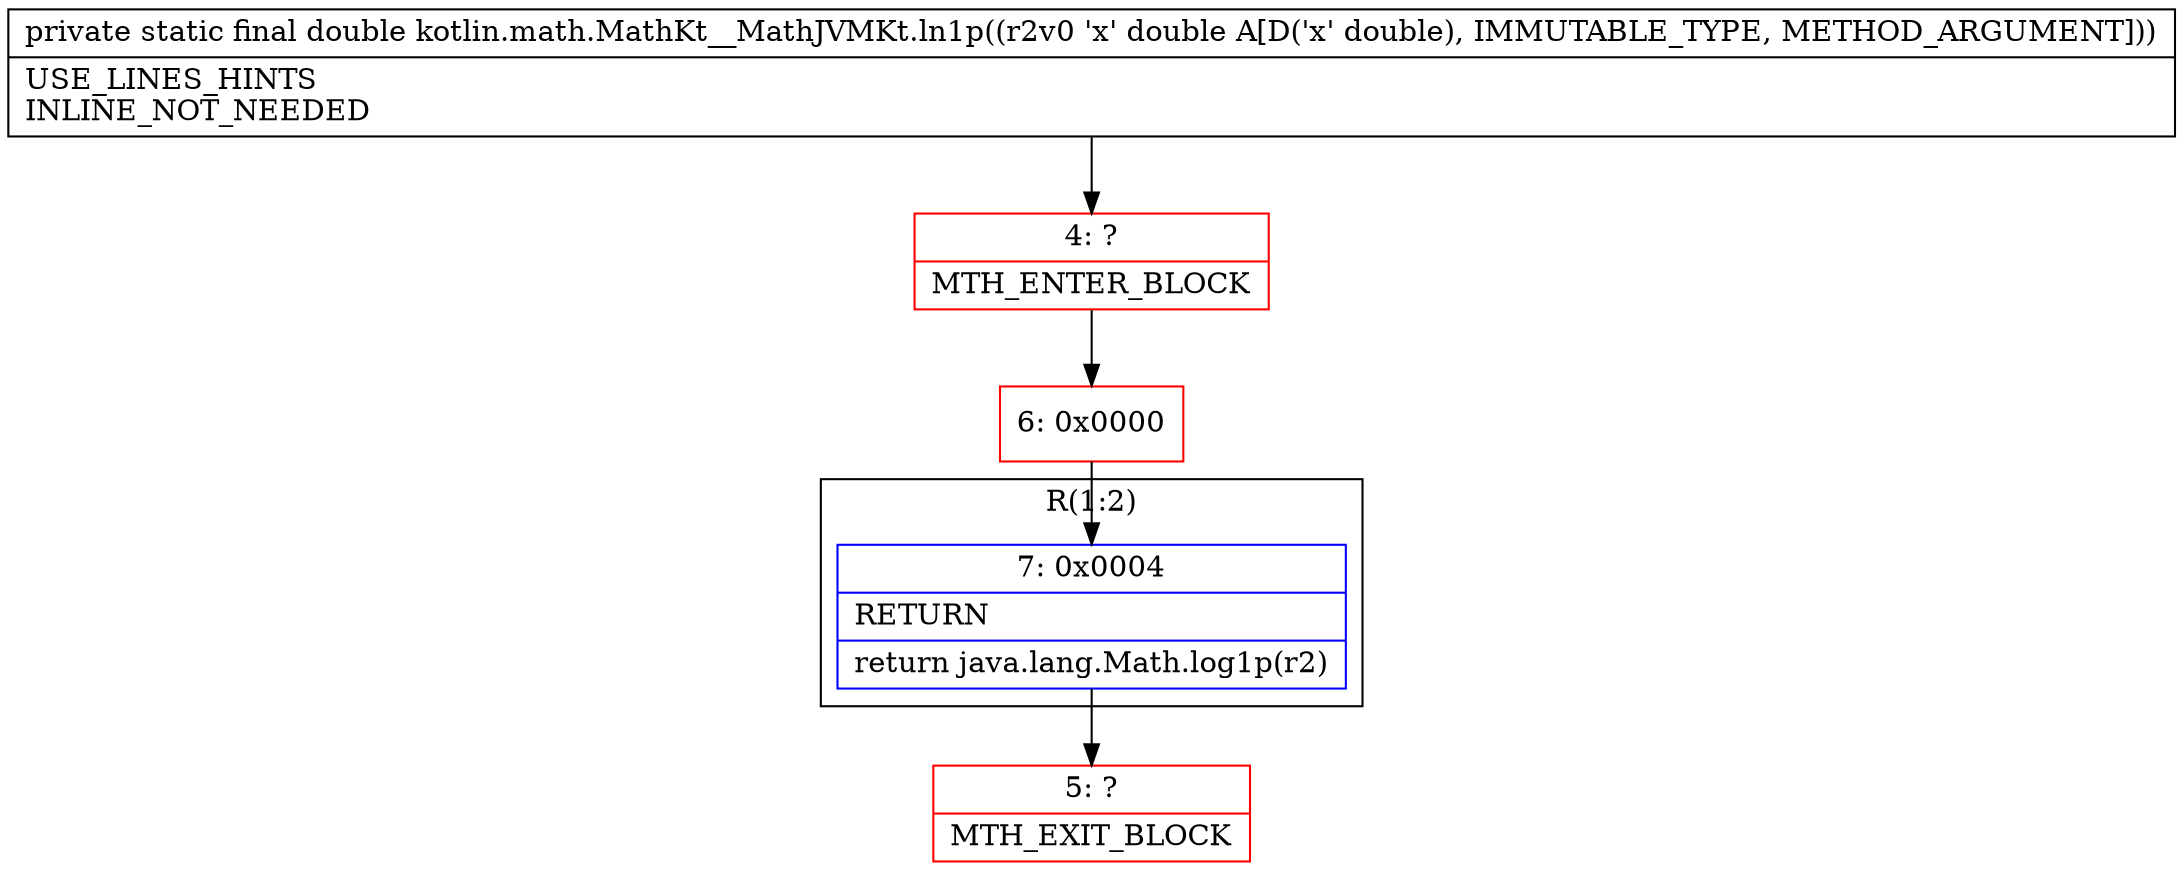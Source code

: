 digraph "CFG forkotlin.math.MathKt__MathJVMKt.ln1p(D)D" {
subgraph cluster_Region_1040670700 {
label = "R(1:2)";
node [shape=record,color=blue];
Node_7 [shape=record,label="{7\:\ 0x0004|RETURN\l|return java.lang.Math.log1p(r2)\l}"];
}
Node_4 [shape=record,color=red,label="{4\:\ ?|MTH_ENTER_BLOCK\l}"];
Node_6 [shape=record,color=red,label="{6\:\ 0x0000}"];
Node_5 [shape=record,color=red,label="{5\:\ ?|MTH_EXIT_BLOCK\l}"];
MethodNode[shape=record,label="{private static final double kotlin.math.MathKt__MathJVMKt.ln1p((r2v0 'x' double A[D('x' double), IMMUTABLE_TYPE, METHOD_ARGUMENT]))  | USE_LINES_HINTS\lINLINE_NOT_NEEDED\l}"];
MethodNode -> Node_4;Node_7 -> Node_5;
Node_4 -> Node_6;
Node_6 -> Node_7;
}

